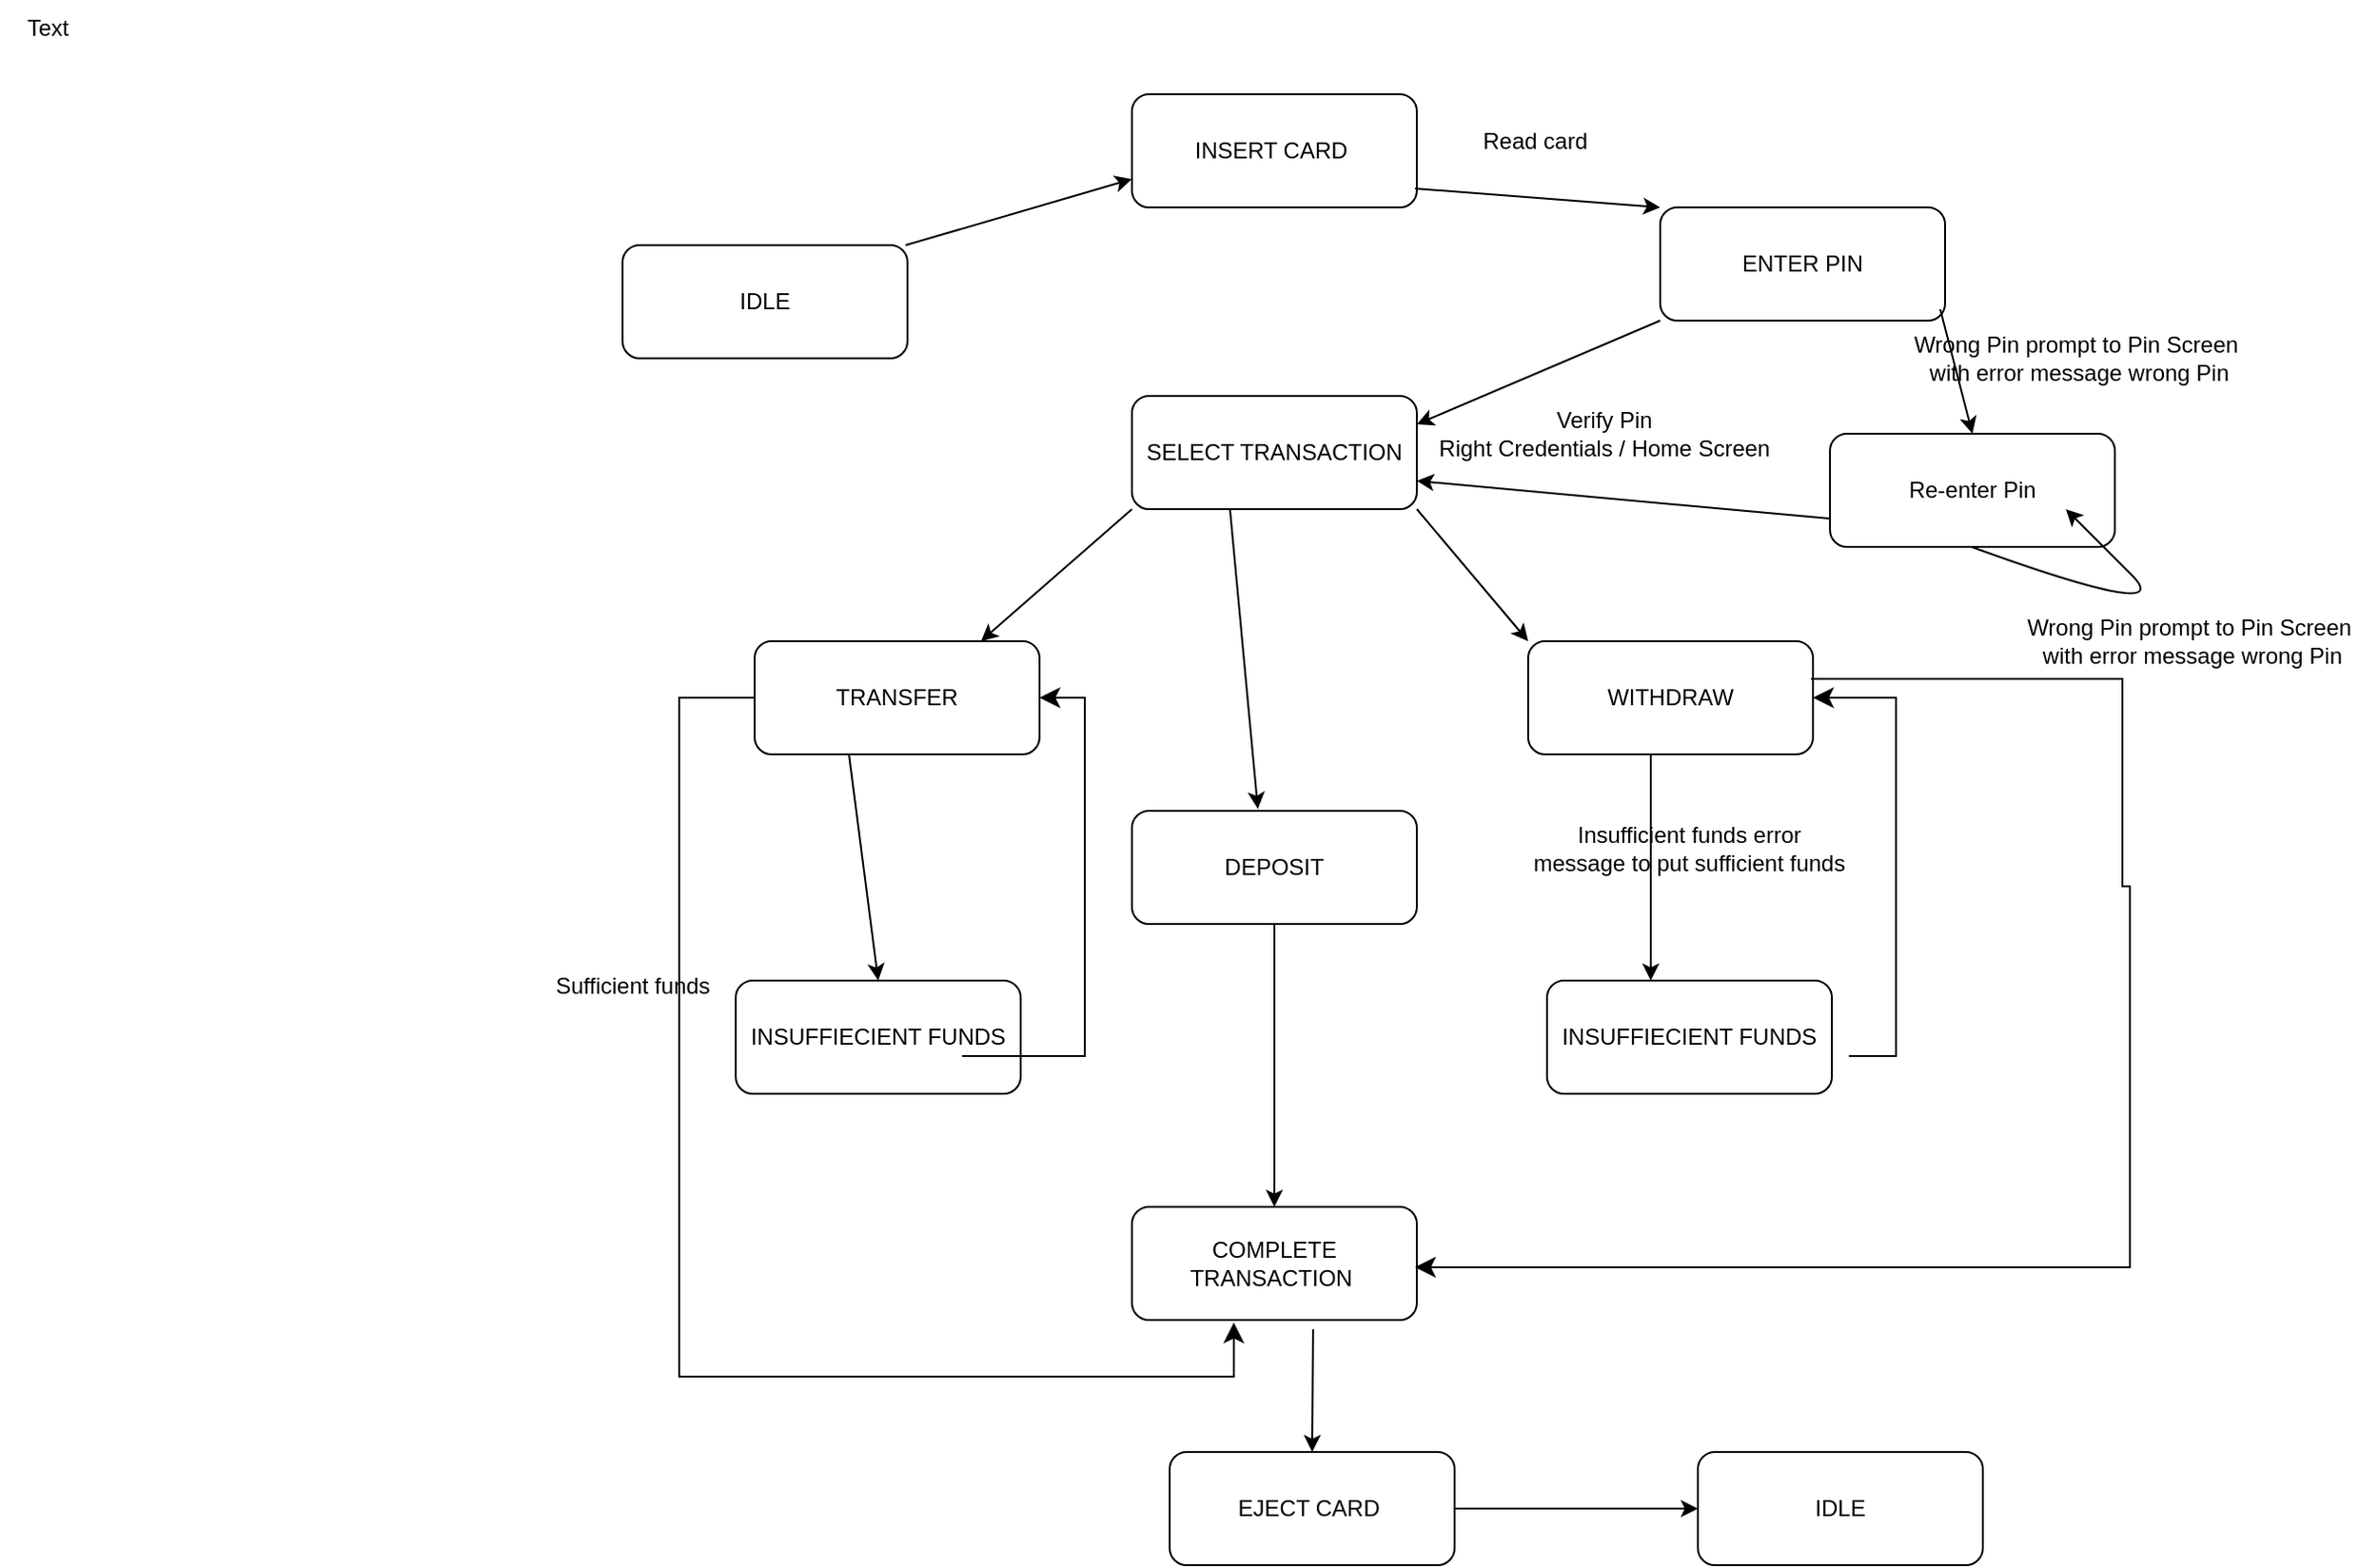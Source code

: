 <mxfile version="22.0.6" type="github">
  <diagram name="Page-1" id="ZRt7XOUPXMr7D1SCCJ1l">
    <mxGraphModel dx="3990" dy="1077" grid="1" gridSize="10" guides="1" tooltips="1" connect="1" arrows="1" fold="1" page="1" pageScale="1" pageWidth="2400" pageHeight="2400" math="0" shadow="0">
      <root>
        <mxCell id="0" />
        <mxCell id="1" parent="0" />
        <mxCell id="W1SMByUnJdoFZy77ZxDQ-3" value="IDLE" style="rounded=1;whiteSpace=wrap;html=1;" parent="1" vertex="1">
          <mxGeometry x="80" y="240" width="151" height="60" as="geometry" />
        </mxCell>
        <mxCell id="W1SMByUnJdoFZy77ZxDQ-4" value="ENTER PIN" style="rounded=1;whiteSpace=wrap;html=1;" parent="1" vertex="1">
          <mxGeometry x="630" y="220" width="151" height="60" as="geometry" />
        </mxCell>
        <mxCell id="W1SMByUnJdoFZy77ZxDQ-5" value="INSERT CARD&amp;nbsp;" style="rounded=1;whiteSpace=wrap;html=1;" parent="1" vertex="1">
          <mxGeometry x="350" y="160" width="151" height="60" as="geometry" />
        </mxCell>
        <mxCell id="W1SMByUnJdoFZy77ZxDQ-6" value="SELECT TRANSACTION" style="rounded=1;whiteSpace=wrap;html=1;" parent="1" vertex="1">
          <mxGeometry x="350" y="320" width="151" height="60" as="geometry" />
        </mxCell>
        <mxCell id="W1SMByUnJdoFZy77ZxDQ-7" value="DEPOSIT" style="rounded=1;whiteSpace=wrap;html=1;" parent="1" vertex="1">
          <mxGeometry x="350" y="540" width="151" height="60" as="geometry" />
        </mxCell>
        <mxCell id="W1SMByUnJdoFZy77ZxDQ-8" value="COMPLETE TRANSACTION&amp;nbsp;" style="rounded=1;whiteSpace=wrap;html=1;" parent="1" vertex="1">
          <mxGeometry x="350" y="750" width="151" height="60" as="geometry" />
        </mxCell>
        <mxCell id="W1SMByUnJdoFZy77ZxDQ-9" value="WITHDRAW" style="rounded=1;whiteSpace=wrap;html=1;" parent="1" vertex="1">
          <mxGeometry x="560" y="450" width="151" height="60" as="geometry" />
        </mxCell>
        <mxCell id="W1SMByUnJdoFZy77ZxDQ-10" value="TRANSFER" style="rounded=1;whiteSpace=wrap;html=1;" parent="1" vertex="1">
          <mxGeometry x="150" y="450" width="151" height="60" as="geometry" />
        </mxCell>
        <mxCell id="W1SMByUnJdoFZy77ZxDQ-11" value="EJECT CARD&amp;nbsp;" style="rounded=1;whiteSpace=wrap;html=1;" parent="1" vertex="1">
          <mxGeometry x="370" y="880" width="151" height="60" as="geometry" />
        </mxCell>
        <mxCell id="W1SMByUnJdoFZy77ZxDQ-12" value="IDLE" style="rounded=1;whiteSpace=wrap;html=1;" parent="1" vertex="1">
          <mxGeometry x="650" y="880" width="151" height="60" as="geometry" />
        </mxCell>
        <mxCell id="W1SMByUnJdoFZy77ZxDQ-13" value="" style="endArrow=classic;html=1;rounded=0;entryX=0;entryY=0.75;entryDx=0;entryDy=0;" parent="1" target="W1SMByUnJdoFZy77ZxDQ-5" edge="1">
          <mxGeometry width="50" height="50" relative="1" as="geometry">
            <mxPoint x="230" y="240" as="sourcePoint" />
            <mxPoint x="250" y="200" as="targetPoint" />
          </mxGeometry>
        </mxCell>
        <mxCell id="W1SMByUnJdoFZy77ZxDQ-14" value="" style="endArrow=classic;html=1;rounded=0;entryX=0;entryY=0;entryDx=0;entryDy=0;" parent="1" target="W1SMByUnJdoFZy77ZxDQ-4" edge="1">
          <mxGeometry width="50" height="50" relative="1" as="geometry">
            <mxPoint x="500" y="210" as="sourcePoint" />
            <mxPoint x="520" y="150" as="targetPoint" />
          </mxGeometry>
        </mxCell>
        <mxCell id="W1SMByUnJdoFZy77ZxDQ-16" value="" style="endArrow=classic;html=1;rounded=0;exitX=0;exitY=1;exitDx=0;exitDy=0;entryX=1;entryY=0.25;entryDx=0;entryDy=0;" parent="1" target="W1SMByUnJdoFZy77ZxDQ-6" edge="1">
          <mxGeometry width="50" height="50" relative="1" as="geometry">
            <mxPoint x="630" y="280" as="sourcePoint" />
            <mxPoint x="530" y="355" as="targetPoint" />
          </mxGeometry>
        </mxCell>
        <mxCell id="W1SMByUnJdoFZy77ZxDQ-17" value="" style="endArrow=classic;html=1;rounded=0;" parent="1" edge="1">
          <mxGeometry width="50" height="50" relative="1" as="geometry">
            <mxPoint x="350" y="380" as="sourcePoint" />
            <mxPoint x="270" y="450" as="targetPoint" />
          </mxGeometry>
        </mxCell>
        <mxCell id="W1SMByUnJdoFZy77ZxDQ-18" value="" style="endArrow=classic;html=1;rounded=0;exitX=0.433;exitY=1.05;exitDx=0;exitDy=0;exitPerimeter=0;entryX=0.442;entryY=-0.017;entryDx=0;entryDy=0;entryPerimeter=0;" parent="1" target="W1SMByUnJdoFZy77ZxDQ-7" edge="1">
          <mxGeometry width="50" height="50" relative="1" as="geometry">
            <mxPoint x="401.96" y="380" as="sourcePoint" />
            <mxPoint x="392" y="535.02" as="targetPoint" />
          </mxGeometry>
        </mxCell>
        <mxCell id="W1SMByUnJdoFZy77ZxDQ-19" value="" style="endArrow=classic;html=1;rounded=0;exitX=1;exitY=1;exitDx=0;exitDy=0;" parent="1" source="W1SMByUnJdoFZy77ZxDQ-6" edge="1">
          <mxGeometry width="50" height="50" relative="1" as="geometry">
            <mxPoint x="460" y="500" as="sourcePoint" />
            <mxPoint x="560" y="450" as="targetPoint" />
          </mxGeometry>
        </mxCell>
        <mxCell id="W1SMByUnJdoFZy77ZxDQ-21" value="" style="endArrow=classic;html=1;rounded=0;exitX=0.5;exitY=1;exitDx=0;exitDy=0;entryX=0.5;entryY=0;entryDx=0;entryDy=0;" parent="1" source="W1SMByUnJdoFZy77ZxDQ-7" target="W1SMByUnJdoFZy77ZxDQ-8" edge="1">
          <mxGeometry width="50" height="50" relative="1" as="geometry">
            <mxPoint x="460" y="570" as="sourcePoint" />
            <mxPoint x="510" y="520" as="targetPoint" />
          </mxGeometry>
        </mxCell>
        <mxCell id="W1SMByUnJdoFZy77ZxDQ-23" value="Read card&amp;nbsp;" style="text;html=1;strokeColor=none;fillColor=none;align=center;verticalAlign=middle;whiteSpace=wrap;rounded=0;" parent="1" vertex="1">
          <mxGeometry x="520" y="160" width="91" height="50" as="geometry" />
        </mxCell>
        <mxCell id="W1SMByUnJdoFZy77ZxDQ-24" value="Verify Pin&lt;br&gt;Right Credentials / Home Screen" style="text;html=1;align=center;verticalAlign=middle;resizable=0;points=[];autosize=1;strokeColor=none;fillColor=none;" parent="1" vertex="1">
          <mxGeometry x="500" y="320" width="200" height="40" as="geometry" />
        </mxCell>
        <mxCell id="W1SMByUnJdoFZy77ZxDQ-25" value="Re-enter Pin" style="rounded=1;whiteSpace=wrap;html=1;" parent="1" vertex="1">
          <mxGeometry x="720" y="340" width="151" height="60" as="geometry" />
        </mxCell>
        <mxCell id="W1SMByUnJdoFZy77ZxDQ-26" value="" style="endArrow=classic;html=1;rounded=0;exitX=0.983;exitY=0.9;exitDx=0;exitDy=0;exitPerimeter=0;entryX=0.5;entryY=0;entryDx=0;entryDy=0;" parent="1" source="W1SMByUnJdoFZy77ZxDQ-4" target="W1SMByUnJdoFZy77ZxDQ-25" edge="1">
          <mxGeometry width="50" height="50" relative="1" as="geometry">
            <mxPoint x="460" y="470" as="sourcePoint" />
            <mxPoint x="510" y="420" as="targetPoint" />
          </mxGeometry>
        </mxCell>
        <mxCell id="W1SMByUnJdoFZy77ZxDQ-27" value="Wrong Pin prompt to Pin Screen&lt;br&gt;&amp;nbsp;with error message wrong Pin" style="text;html=1;align=center;verticalAlign=middle;resizable=0;points=[];autosize=1;strokeColor=none;fillColor=none;" parent="1" vertex="1">
          <mxGeometry x="750" y="280" width="200" height="40" as="geometry" />
        </mxCell>
        <mxCell id="W1SMByUnJdoFZy77ZxDQ-28" value="" style="endArrow=classic;html=1;rounded=0;exitX=0;exitY=0.75;exitDx=0;exitDy=0;entryX=1;entryY=0.75;entryDx=0;entryDy=0;" parent="1" source="W1SMByUnJdoFZy77ZxDQ-25" target="W1SMByUnJdoFZy77ZxDQ-6" edge="1">
          <mxGeometry width="50" height="50" relative="1" as="geometry">
            <mxPoint x="716" y="372.99" as="sourcePoint" />
            <mxPoint x="504" y="358" as="targetPoint" />
          </mxGeometry>
        </mxCell>
        <mxCell id="W1SMByUnJdoFZy77ZxDQ-32" value="" style="endArrow=classic;html=1;curved=1;strokeColor=none;" parent="1" edge="1">
          <mxGeometry width="50" height="50" relative="1" as="geometry">
            <mxPoint x="770" y="500" as="sourcePoint" />
            <mxPoint x="820" y="450" as="targetPoint" />
            <Array as="points">
              <mxPoint x="820" y="500" />
              <mxPoint x="770" y="450" />
            </Array>
          </mxGeometry>
        </mxCell>
        <mxCell id="W1SMByUnJdoFZy77ZxDQ-33" value="" style="endArrow=classic;html=1;curved=1;" parent="1" edge="1">
          <mxGeometry width="50" height="50" relative="1" as="geometry">
            <mxPoint x="795" y="400" as="sourcePoint" />
            <mxPoint x="845" y="380" as="targetPoint" />
            <Array as="points">
              <mxPoint x="905" y="440" />
              <mxPoint x="855" y="390" />
            </Array>
          </mxGeometry>
        </mxCell>
        <mxCell id="W1SMByUnJdoFZy77ZxDQ-34" value="Wrong Pin prompt to Pin Screen&lt;br&gt;&amp;nbsp;with error message wrong Pin" style="text;html=1;align=center;verticalAlign=middle;resizable=0;points=[];autosize=1;strokeColor=none;fillColor=none;" parent="1" vertex="1">
          <mxGeometry x="810" y="430" width="200" height="40" as="geometry" />
        </mxCell>
        <mxCell id="W1SMByUnJdoFZy77ZxDQ-35" value="INSUFFIECIENT FUNDS" style="rounded=1;whiteSpace=wrap;html=1;" parent="1" vertex="1">
          <mxGeometry x="140" y="630" width="151" height="60" as="geometry" />
        </mxCell>
        <mxCell id="W1SMByUnJdoFZy77ZxDQ-36" value="INSUFFIECIENT FUNDS" style="rounded=1;whiteSpace=wrap;html=1;" parent="1" vertex="1">
          <mxGeometry x="570" y="630" width="151" height="60" as="geometry" />
        </mxCell>
        <mxCell id="W1SMByUnJdoFZy77ZxDQ-40" value="" style="edgeStyle=segmentEdgeStyle;endArrow=classic;html=1;curved=0;rounded=0;endSize=8;startSize=8;exitX=0;exitY=0.5;exitDx=0;exitDy=0;entryX=0.364;entryY=1.022;entryDx=0;entryDy=0;entryPerimeter=0;" parent="1" source="W1SMByUnJdoFZy77ZxDQ-10" target="W1SMByUnJdoFZy77ZxDQ-8" edge="1">
          <mxGeometry width="50" height="50" relative="1" as="geometry">
            <mxPoint x="100" y="480" as="sourcePoint" />
            <mxPoint x="404" y="830" as="targetPoint" />
            <Array as="points">
              <mxPoint x="110" y="480" />
              <mxPoint x="110" y="840" />
              <mxPoint x="404" y="840" />
              <mxPoint x="404" y="811" />
            </Array>
          </mxGeometry>
        </mxCell>
        <mxCell id="W1SMByUnJdoFZy77ZxDQ-42" value="" style="endArrow=classic;html=1;rounded=0;entryX=0.5;entryY=0;entryDx=0;entryDy=0;" parent="1" target="W1SMByUnJdoFZy77ZxDQ-35" edge="1">
          <mxGeometry width="50" height="50" relative="1" as="geometry">
            <mxPoint x="200" y="510" as="sourcePoint" />
            <mxPoint x="520" y="550" as="targetPoint" />
          </mxGeometry>
        </mxCell>
        <mxCell id="W1SMByUnJdoFZy77ZxDQ-43" value="Insufficient funds error &lt;br&gt;message to put sufficient funds" style="text;html=1;align=center;verticalAlign=middle;resizable=0;points=[];autosize=1;strokeColor=none;fillColor=none;" parent="1" vertex="1">
          <mxGeometry x="550" y="540" width="190" height="40" as="geometry" />
        </mxCell>
        <mxCell id="W1SMByUnJdoFZy77ZxDQ-44" value="" style="edgeStyle=elbowEdgeStyle;elbow=horizontal;endArrow=classic;html=1;curved=0;rounded=0;endSize=8;startSize=8;entryX=1;entryY=0.5;entryDx=0;entryDy=0;" parent="1" target="W1SMByUnJdoFZy77ZxDQ-10" edge="1">
          <mxGeometry width="50" height="50" relative="1" as="geometry">
            <mxPoint x="260" y="670" as="sourcePoint" />
            <mxPoint x="275" y="410" as="targetPoint" />
            <Array as="points">
              <mxPoint x="325" y="440" />
            </Array>
          </mxGeometry>
        </mxCell>
        <mxCell id="W1SMByUnJdoFZy77ZxDQ-45" value="Sufficient funds" style="text;html=1;align=center;verticalAlign=middle;resizable=0;points=[];autosize=1;strokeColor=none;fillColor=none;" parent="1" vertex="1">
          <mxGeometry x="30" y="618" width="110" height="30" as="geometry" />
        </mxCell>
        <mxCell id="W1SMByUnJdoFZy77ZxDQ-47" value="" style="endArrow=classic;html=1;rounded=0;entryX=0.5;entryY=0;entryDx=0;entryDy=0;" parent="1" edge="1">
          <mxGeometry width="50" height="50" relative="1" as="geometry">
            <mxPoint x="625" y="510" as="sourcePoint" />
            <mxPoint x="625" y="630" as="targetPoint" />
          </mxGeometry>
        </mxCell>
        <mxCell id="W1SMByUnJdoFZy77ZxDQ-48" value="" style="edgeStyle=elbowEdgeStyle;elbow=horizontal;endArrow=classic;html=1;curved=0;rounded=0;endSize=8;startSize=8;entryX=1;entryY=0.5;entryDx=0;entryDy=0;" parent="1" target="W1SMByUnJdoFZy77ZxDQ-9" edge="1">
          <mxGeometry width="50" height="50" relative="1" as="geometry">
            <mxPoint x="730" y="670" as="sourcePoint" />
            <mxPoint x="700" y="480" as="targetPoint" />
            <Array as="points">
              <mxPoint x="755" y="440" />
            </Array>
          </mxGeometry>
        </mxCell>
        <mxCell id="W1SMByUnJdoFZy77ZxDQ-50" value="" style="edgeStyle=segmentEdgeStyle;endArrow=classic;html=1;curved=0;rounded=0;endSize=8;startSize=8;" parent="1" edge="1">
          <mxGeometry width="50" height="50" relative="1" as="geometry">
            <mxPoint x="710" y="470" as="sourcePoint" />
            <mxPoint x="500" y="782" as="targetPoint" />
            <Array as="points">
              <mxPoint x="875" y="470" />
              <mxPoint x="875" y="580" />
              <mxPoint x="879" y="580" />
              <mxPoint x="879" y="782" />
            </Array>
          </mxGeometry>
        </mxCell>
        <mxCell id="W1SMByUnJdoFZy77ZxDQ-51" value="" style="endArrow=classic;html=1;rounded=0;entryX=0.5;entryY=0;entryDx=0;entryDy=0;" parent="1" target="W1SMByUnJdoFZy77ZxDQ-11" edge="1">
          <mxGeometry width="50" height="50" relative="1" as="geometry">
            <mxPoint x="446" y="815" as="sourcePoint" />
            <mxPoint x="510" y="670" as="targetPoint" />
          </mxGeometry>
        </mxCell>
        <mxCell id="W1SMByUnJdoFZy77ZxDQ-53" value="" style="endArrow=classic;html=1;rounded=0;entryX=0;entryY=0.5;entryDx=0;entryDy=0;exitX=1;exitY=0.5;exitDx=0;exitDy=0;" parent="1" source="W1SMByUnJdoFZy77ZxDQ-11" target="W1SMByUnJdoFZy77ZxDQ-12" edge="1">
          <mxGeometry width="50" height="50" relative="1" as="geometry">
            <mxPoint x="460" y="720" as="sourcePoint" />
            <mxPoint x="510" y="670" as="targetPoint" />
          </mxGeometry>
        </mxCell>
        <mxCell id="r969WHKHFXxG87WMxApV-2" value="Text" style="text;html=1;align=center;verticalAlign=middle;resizable=0;points=[];autosize=1;strokeColor=none;fillColor=none;" vertex="1" parent="1">
          <mxGeometry x="-250" y="110" width="50" height="30" as="geometry" />
        </mxCell>
      </root>
    </mxGraphModel>
  </diagram>
</mxfile>
